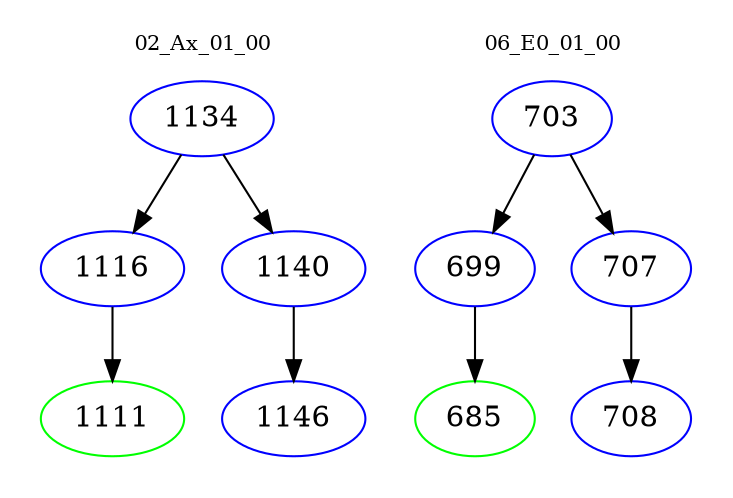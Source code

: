 digraph{
subgraph cluster_0 {
color = white
label = "02_Ax_01_00";
fontsize=10;
T0_1134 [label="1134", color="blue"]
T0_1134 -> T0_1116 [color="black"]
T0_1116 [label="1116", color="blue"]
T0_1116 -> T0_1111 [color="black"]
T0_1111 [label="1111", color="green"]
T0_1134 -> T0_1140 [color="black"]
T0_1140 [label="1140", color="blue"]
T0_1140 -> T0_1146 [color="black"]
T0_1146 [label="1146", color="blue"]
}
subgraph cluster_1 {
color = white
label = "06_E0_01_00";
fontsize=10;
T1_703 [label="703", color="blue"]
T1_703 -> T1_699 [color="black"]
T1_699 [label="699", color="blue"]
T1_699 -> T1_685 [color="black"]
T1_685 [label="685", color="green"]
T1_703 -> T1_707 [color="black"]
T1_707 [label="707", color="blue"]
T1_707 -> T1_708 [color="black"]
T1_708 [label="708", color="blue"]
}
}
